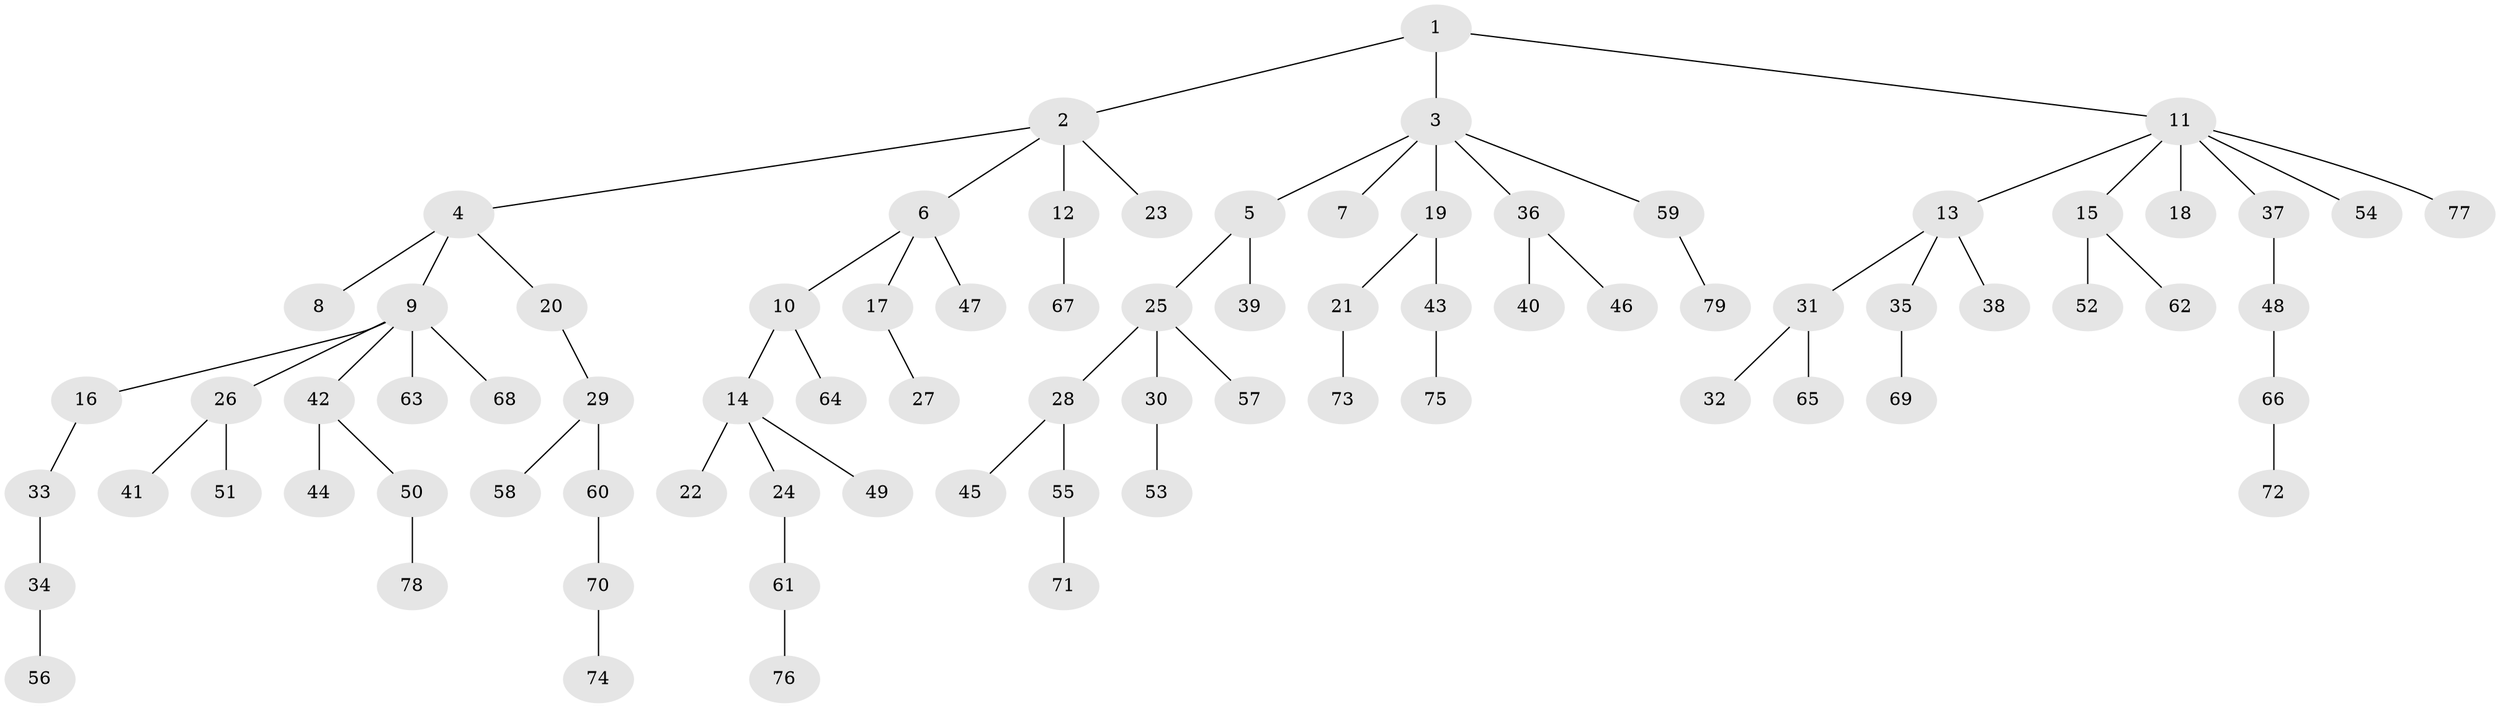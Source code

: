 // coarse degree distribution, {3: 0.16071428571428573, 5: 0.03571428571428571, 2: 0.35714285714285715, 4: 0.017857142857142856, 1: 0.4107142857142857, 6: 0.017857142857142856}
// Generated by graph-tools (version 1.1) at 2025/37/03/04/25 23:37:19]
// undirected, 79 vertices, 78 edges
graph export_dot {
  node [color=gray90,style=filled];
  1;
  2;
  3;
  4;
  5;
  6;
  7;
  8;
  9;
  10;
  11;
  12;
  13;
  14;
  15;
  16;
  17;
  18;
  19;
  20;
  21;
  22;
  23;
  24;
  25;
  26;
  27;
  28;
  29;
  30;
  31;
  32;
  33;
  34;
  35;
  36;
  37;
  38;
  39;
  40;
  41;
  42;
  43;
  44;
  45;
  46;
  47;
  48;
  49;
  50;
  51;
  52;
  53;
  54;
  55;
  56;
  57;
  58;
  59;
  60;
  61;
  62;
  63;
  64;
  65;
  66;
  67;
  68;
  69;
  70;
  71;
  72;
  73;
  74;
  75;
  76;
  77;
  78;
  79;
  1 -- 2;
  1 -- 3;
  1 -- 11;
  2 -- 4;
  2 -- 6;
  2 -- 12;
  2 -- 23;
  3 -- 5;
  3 -- 7;
  3 -- 19;
  3 -- 36;
  3 -- 59;
  4 -- 8;
  4 -- 9;
  4 -- 20;
  5 -- 25;
  5 -- 39;
  6 -- 10;
  6 -- 17;
  6 -- 47;
  9 -- 16;
  9 -- 26;
  9 -- 42;
  9 -- 63;
  9 -- 68;
  10 -- 14;
  10 -- 64;
  11 -- 13;
  11 -- 15;
  11 -- 18;
  11 -- 37;
  11 -- 54;
  11 -- 77;
  12 -- 67;
  13 -- 31;
  13 -- 35;
  13 -- 38;
  14 -- 22;
  14 -- 24;
  14 -- 49;
  15 -- 52;
  15 -- 62;
  16 -- 33;
  17 -- 27;
  19 -- 21;
  19 -- 43;
  20 -- 29;
  21 -- 73;
  24 -- 61;
  25 -- 28;
  25 -- 30;
  25 -- 57;
  26 -- 41;
  26 -- 51;
  28 -- 45;
  28 -- 55;
  29 -- 58;
  29 -- 60;
  30 -- 53;
  31 -- 32;
  31 -- 65;
  33 -- 34;
  34 -- 56;
  35 -- 69;
  36 -- 40;
  36 -- 46;
  37 -- 48;
  42 -- 44;
  42 -- 50;
  43 -- 75;
  48 -- 66;
  50 -- 78;
  55 -- 71;
  59 -- 79;
  60 -- 70;
  61 -- 76;
  66 -- 72;
  70 -- 74;
}
